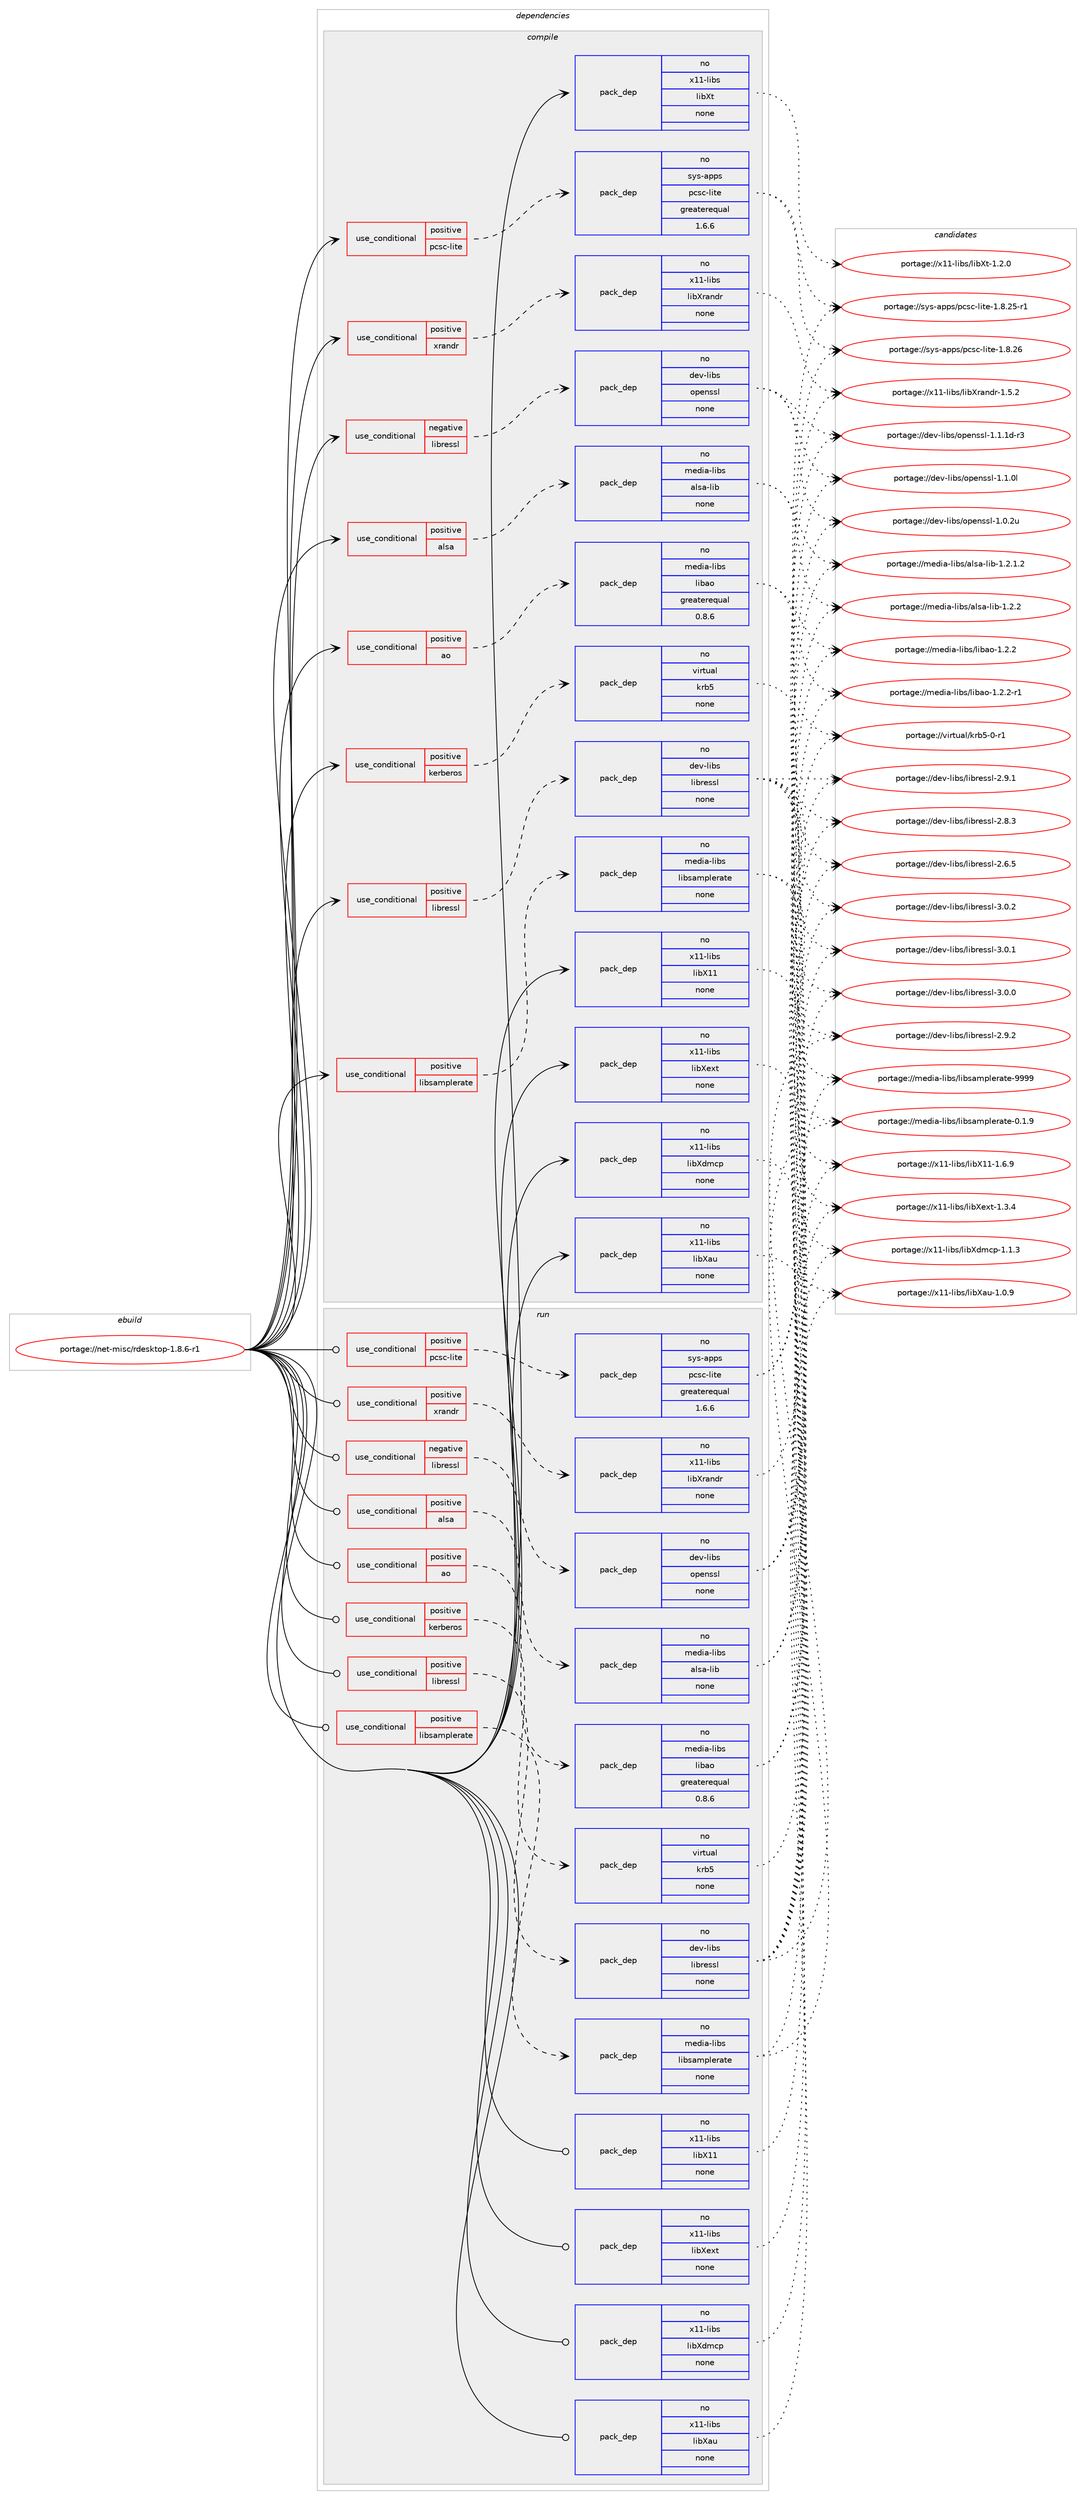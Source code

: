 digraph prolog {

# *************
# Graph options
# *************

newrank=true;
concentrate=true;
compound=true;
graph [rankdir=LR,fontname=Helvetica,fontsize=10,ranksep=1.5];#, ranksep=2.5, nodesep=0.2];
edge  [arrowhead=vee];
node  [fontname=Helvetica,fontsize=10];

# **********
# The ebuild
# **********

subgraph cluster_leftcol {
color=gray;
rank=same;
label=<<i>ebuild</i>>;
id [label="portage://net-misc/rdesktop-1.8.6-r1", color=red, width=4, href="../net-misc/rdesktop-1.8.6-r1.svg"];
}

# ****************
# The dependencies
# ****************

subgraph cluster_midcol {
color=gray;
label=<<i>dependencies</i>>;
subgraph cluster_compile {
fillcolor="#eeeeee";
style=filled;
label=<<i>compile</i>>;
subgraph cond9656 {
dependency51954 [label=<<TABLE BORDER="0" CELLBORDER="1" CELLSPACING="0" CELLPADDING="4"><TR><TD ROWSPAN="3" CELLPADDING="10">use_conditional</TD></TR><TR><TD>negative</TD></TR><TR><TD>libressl</TD></TR></TABLE>>, shape=none, color=red];
subgraph pack41245 {
dependency51955 [label=<<TABLE BORDER="0" CELLBORDER="1" CELLSPACING="0" CELLPADDING="4" WIDTH="220"><TR><TD ROWSPAN="6" CELLPADDING="30">pack_dep</TD></TR><TR><TD WIDTH="110">no</TD></TR><TR><TD>dev-libs</TD></TR><TR><TD>openssl</TD></TR><TR><TD>none</TD></TR><TR><TD></TD></TR></TABLE>>, shape=none, color=blue];
}
dependency51954:e -> dependency51955:w [weight=20,style="dashed",arrowhead="vee"];
}
id:e -> dependency51954:w [weight=20,style="solid",arrowhead="vee"];
subgraph cond9657 {
dependency51956 [label=<<TABLE BORDER="0" CELLBORDER="1" CELLSPACING="0" CELLPADDING="4"><TR><TD ROWSPAN="3" CELLPADDING="10">use_conditional</TD></TR><TR><TD>positive</TD></TR><TR><TD>alsa</TD></TR></TABLE>>, shape=none, color=red];
subgraph pack41246 {
dependency51957 [label=<<TABLE BORDER="0" CELLBORDER="1" CELLSPACING="0" CELLPADDING="4" WIDTH="220"><TR><TD ROWSPAN="6" CELLPADDING="30">pack_dep</TD></TR><TR><TD WIDTH="110">no</TD></TR><TR><TD>media-libs</TD></TR><TR><TD>alsa-lib</TD></TR><TR><TD>none</TD></TR><TR><TD></TD></TR></TABLE>>, shape=none, color=blue];
}
dependency51956:e -> dependency51957:w [weight=20,style="dashed",arrowhead="vee"];
}
id:e -> dependency51956:w [weight=20,style="solid",arrowhead="vee"];
subgraph cond9658 {
dependency51958 [label=<<TABLE BORDER="0" CELLBORDER="1" CELLSPACING="0" CELLPADDING="4"><TR><TD ROWSPAN="3" CELLPADDING="10">use_conditional</TD></TR><TR><TD>positive</TD></TR><TR><TD>ao</TD></TR></TABLE>>, shape=none, color=red];
subgraph pack41247 {
dependency51959 [label=<<TABLE BORDER="0" CELLBORDER="1" CELLSPACING="0" CELLPADDING="4" WIDTH="220"><TR><TD ROWSPAN="6" CELLPADDING="30">pack_dep</TD></TR><TR><TD WIDTH="110">no</TD></TR><TR><TD>media-libs</TD></TR><TR><TD>libao</TD></TR><TR><TD>greaterequal</TD></TR><TR><TD>0.8.6</TD></TR></TABLE>>, shape=none, color=blue];
}
dependency51958:e -> dependency51959:w [weight=20,style="dashed",arrowhead="vee"];
}
id:e -> dependency51958:w [weight=20,style="solid",arrowhead="vee"];
subgraph cond9659 {
dependency51960 [label=<<TABLE BORDER="0" CELLBORDER="1" CELLSPACING="0" CELLPADDING="4"><TR><TD ROWSPAN="3" CELLPADDING="10">use_conditional</TD></TR><TR><TD>positive</TD></TR><TR><TD>kerberos</TD></TR></TABLE>>, shape=none, color=red];
subgraph pack41248 {
dependency51961 [label=<<TABLE BORDER="0" CELLBORDER="1" CELLSPACING="0" CELLPADDING="4" WIDTH="220"><TR><TD ROWSPAN="6" CELLPADDING="30">pack_dep</TD></TR><TR><TD WIDTH="110">no</TD></TR><TR><TD>virtual</TD></TR><TR><TD>krb5</TD></TR><TR><TD>none</TD></TR><TR><TD></TD></TR></TABLE>>, shape=none, color=blue];
}
dependency51960:e -> dependency51961:w [weight=20,style="dashed",arrowhead="vee"];
}
id:e -> dependency51960:w [weight=20,style="solid",arrowhead="vee"];
subgraph cond9660 {
dependency51962 [label=<<TABLE BORDER="0" CELLBORDER="1" CELLSPACING="0" CELLPADDING="4"><TR><TD ROWSPAN="3" CELLPADDING="10">use_conditional</TD></TR><TR><TD>positive</TD></TR><TR><TD>libressl</TD></TR></TABLE>>, shape=none, color=red];
subgraph pack41249 {
dependency51963 [label=<<TABLE BORDER="0" CELLBORDER="1" CELLSPACING="0" CELLPADDING="4" WIDTH="220"><TR><TD ROWSPAN="6" CELLPADDING="30">pack_dep</TD></TR><TR><TD WIDTH="110">no</TD></TR><TR><TD>dev-libs</TD></TR><TR><TD>libressl</TD></TR><TR><TD>none</TD></TR><TR><TD></TD></TR></TABLE>>, shape=none, color=blue];
}
dependency51962:e -> dependency51963:w [weight=20,style="dashed",arrowhead="vee"];
}
id:e -> dependency51962:w [weight=20,style="solid",arrowhead="vee"];
subgraph cond9661 {
dependency51964 [label=<<TABLE BORDER="0" CELLBORDER="1" CELLSPACING="0" CELLPADDING="4"><TR><TD ROWSPAN="3" CELLPADDING="10">use_conditional</TD></TR><TR><TD>positive</TD></TR><TR><TD>libsamplerate</TD></TR></TABLE>>, shape=none, color=red];
subgraph pack41250 {
dependency51965 [label=<<TABLE BORDER="0" CELLBORDER="1" CELLSPACING="0" CELLPADDING="4" WIDTH="220"><TR><TD ROWSPAN="6" CELLPADDING="30">pack_dep</TD></TR><TR><TD WIDTH="110">no</TD></TR><TR><TD>media-libs</TD></TR><TR><TD>libsamplerate</TD></TR><TR><TD>none</TD></TR><TR><TD></TD></TR></TABLE>>, shape=none, color=blue];
}
dependency51964:e -> dependency51965:w [weight=20,style="dashed",arrowhead="vee"];
}
id:e -> dependency51964:w [weight=20,style="solid",arrowhead="vee"];
subgraph cond9662 {
dependency51966 [label=<<TABLE BORDER="0" CELLBORDER="1" CELLSPACING="0" CELLPADDING="4"><TR><TD ROWSPAN="3" CELLPADDING="10">use_conditional</TD></TR><TR><TD>positive</TD></TR><TR><TD>pcsc-lite</TD></TR></TABLE>>, shape=none, color=red];
subgraph pack41251 {
dependency51967 [label=<<TABLE BORDER="0" CELLBORDER="1" CELLSPACING="0" CELLPADDING="4" WIDTH="220"><TR><TD ROWSPAN="6" CELLPADDING="30">pack_dep</TD></TR><TR><TD WIDTH="110">no</TD></TR><TR><TD>sys-apps</TD></TR><TR><TD>pcsc-lite</TD></TR><TR><TD>greaterequal</TD></TR><TR><TD>1.6.6</TD></TR></TABLE>>, shape=none, color=blue];
}
dependency51966:e -> dependency51967:w [weight=20,style="dashed",arrowhead="vee"];
}
id:e -> dependency51966:w [weight=20,style="solid",arrowhead="vee"];
subgraph cond9663 {
dependency51968 [label=<<TABLE BORDER="0" CELLBORDER="1" CELLSPACING="0" CELLPADDING="4"><TR><TD ROWSPAN="3" CELLPADDING="10">use_conditional</TD></TR><TR><TD>positive</TD></TR><TR><TD>xrandr</TD></TR></TABLE>>, shape=none, color=red];
subgraph pack41252 {
dependency51969 [label=<<TABLE BORDER="0" CELLBORDER="1" CELLSPACING="0" CELLPADDING="4" WIDTH="220"><TR><TD ROWSPAN="6" CELLPADDING="30">pack_dep</TD></TR><TR><TD WIDTH="110">no</TD></TR><TR><TD>x11-libs</TD></TR><TR><TD>libXrandr</TD></TR><TR><TD>none</TD></TR><TR><TD></TD></TR></TABLE>>, shape=none, color=blue];
}
dependency51968:e -> dependency51969:w [weight=20,style="dashed",arrowhead="vee"];
}
id:e -> dependency51968:w [weight=20,style="solid",arrowhead="vee"];
subgraph pack41253 {
dependency51970 [label=<<TABLE BORDER="0" CELLBORDER="1" CELLSPACING="0" CELLPADDING="4" WIDTH="220"><TR><TD ROWSPAN="6" CELLPADDING="30">pack_dep</TD></TR><TR><TD WIDTH="110">no</TD></TR><TR><TD>x11-libs</TD></TR><TR><TD>libX11</TD></TR><TR><TD>none</TD></TR><TR><TD></TD></TR></TABLE>>, shape=none, color=blue];
}
id:e -> dependency51970:w [weight=20,style="solid",arrowhead="vee"];
subgraph pack41254 {
dependency51971 [label=<<TABLE BORDER="0" CELLBORDER="1" CELLSPACING="0" CELLPADDING="4" WIDTH="220"><TR><TD ROWSPAN="6" CELLPADDING="30">pack_dep</TD></TR><TR><TD WIDTH="110">no</TD></TR><TR><TD>x11-libs</TD></TR><TR><TD>libXau</TD></TR><TR><TD>none</TD></TR><TR><TD></TD></TR></TABLE>>, shape=none, color=blue];
}
id:e -> dependency51971:w [weight=20,style="solid",arrowhead="vee"];
subgraph pack41255 {
dependency51972 [label=<<TABLE BORDER="0" CELLBORDER="1" CELLSPACING="0" CELLPADDING="4" WIDTH="220"><TR><TD ROWSPAN="6" CELLPADDING="30">pack_dep</TD></TR><TR><TD WIDTH="110">no</TD></TR><TR><TD>x11-libs</TD></TR><TR><TD>libXdmcp</TD></TR><TR><TD>none</TD></TR><TR><TD></TD></TR></TABLE>>, shape=none, color=blue];
}
id:e -> dependency51972:w [weight=20,style="solid",arrowhead="vee"];
subgraph pack41256 {
dependency51973 [label=<<TABLE BORDER="0" CELLBORDER="1" CELLSPACING="0" CELLPADDING="4" WIDTH="220"><TR><TD ROWSPAN="6" CELLPADDING="30">pack_dep</TD></TR><TR><TD WIDTH="110">no</TD></TR><TR><TD>x11-libs</TD></TR><TR><TD>libXext</TD></TR><TR><TD>none</TD></TR><TR><TD></TD></TR></TABLE>>, shape=none, color=blue];
}
id:e -> dependency51973:w [weight=20,style="solid",arrowhead="vee"];
subgraph pack41257 {
dependency51974 [label=<<TABLE BORDER="0" CELLBORDER="1" CELLSPACING="0" CELLPADDING="4" WIDTH="220"><TR><TD ROWSPAN="6" CELLPADDING="30">pack_dep</TD></TR><TR><TD WIDTH="110">no</TD></TR><TR><TD>x11-libs</TD></TR><TR><TD>libXt</TD></TR><TR><TD>none</TD></TR><TR><TD></TD></TR></TABLE>>, shape=none, color=blue];
}
id:e -> dependency51974:w [weight=20,style="solid",arrowhead="vee"];
}
subgraph cluster_compileandrun {
fillcolor="#eeeeee";
style=filled;
label=<<i>compile and run</i>>;
}
subgraph cluster_run {
fillcolor="#eeeeee";
style=filled;
label=<<i>run</i>>;
subgraph cond9664 {
dependency51975 [label=<<TABLE BORDER="0" CELLBORDER="1" CELLSPACING="0" CELLPADDING="4"><TR><TD ROWSPAN="3" CELLPADDING="10">use_conditional</TD></TR><TR><TD>negative</TD></TR><TR><TD>libressl</TD></TR></TABLE>>, shape=none, color=red];
subgraph pack41258 {
dependency51976 [label=<<TABLE BORDER="0" CELLBORDER="1" CELLSPACING="0" CELLPADDING="4" WIDTH="220"><TR><TD ROWSPAN="6" CELLPADDING="30">pack_dep</TD></TR><TR><TD WIDTH="110">no</TD></TR><TR><TD>dev-libs</TD></TR><TR><TD>openssl</TD></TR><TR><TD>none</TD></TR><TR><TD></TD></TR></TABLE>>, shape=none, color=blue];
}
dependency51975:e -> dependency51976:w [weight=20,style="dashed",arrowhead="vee"];
}
id:e -> dependency51975:w [weight=20,style="solid",arrowhead="odot"];
subgraph cond9665 {
dependency51977 [label=<<TABLE BORDER="0" CELLBORDER="1" CELLSPACING="0" CELLPADDING="4"><TR><TD ROWSPAN="3" CELLPADDING="10">use_conditional</TD></TR><TR><TD>positive</TD></TR><TR><TD>alsa</TD></TR></TABLE>>, shape=none, color=red];
subgraph pack41259 {
dependency51978 [label=<<TABLE BORDER="0" CELLBORDER="1" CELLSPACING="0" CELLPADDING="4" WIDTH="220"><TR><TD ROWSPAN="6" CELLPADDING="30">pack_dep</TD></TR><TR><TD WIDTH="110">no</TD></TR><TR><TD>media-libs</TD></TR><TR><TD>alsa-lib</TD></TR><TR><TD>none</TD></TR><TR><TD></TD></TR></TABLE>>, shape=none, color=blue];
}
dependency51977:e -> dependency51978:w [weight=20,style="dashed",arrowhead="vee"];
}
id:e -> dependency51977:w [weight=20,style="solid",arrowhead="odot"];
subgraph cond9666 {
dependency51979 [label=<<TABLE BORDER="0" CELLBORDER="1" CELLSPACING="0" CELLPADDING="4"><TR><TD ROWSPAN="3" CELLPADDING="10">use_conditional</TD></TR><TR><TD>positive</TD></TR><TR><TD>ao</TD></TR></TABLE>>, shape=none, color=red];
subgraph pack41260 {
dependency51980 [label=<<TABLE BORDER="0" CELLBORDER="1" CELLSPACING="0" CELLPADDING="4" WIDTH="220"><TR><TD ROWSPAN="6" CELLPADDING="30">pack_dep</TD></TR><TR><TD WIDTH="110">no</TD></TR><TR><TD>media-libs</TD></TR><TR><TD>libao</TD></TR><TR><TD>greaterequal</TD></TR><TR><TD>0.8.6</TD></TR></TABLE>>, shape=none, color=blue];
}
dependency51979:e -> dependency51980:w [weight=20,style="dashed",arrowhead="vee"];
}
id:e -> dependency51979:w [weight=20,style="solid",arrowhead="odot"];
subgraph cond9667 {
dependency51981 [label=<<TABLE BORDER="0" CELLBORDER="1" CELLSPACING="0" CELLPADDING="4"><TR><TD ROWSPAN="3" CELLPADDING="10">use_conditional</TD></TR><TR><TD>positive</TD></TR><TR><TD>kerberos</TD></TR></TABLE>>, shape=none, color=red];
subgraph pack41261 {
dependency51982 [label=<<TABLE BORDER="0" CELLBORDER="1" CELLSPACING="0" CELLPADDING="4" WIDTH="220"><TR><TD ROWSPAN="6" CELLPADDING="30">pack_dep</TD></TR><TR><TD WIDTH="110">no</TD></TR><TR><TD>virtual</TD></TR><TR><TD>krb5</TD></TR><TR><TD>none</TD></TR><TR><TD></TD></TR></TABLE>>, shape=none, color=blue];
}
dependency51981:e -> dependency51982:w [weight=20,style="dashed",arrowhead="vee"];
}
id:e -> dependency51981:w [weight=20,style="solid",arrowhead="odot"];
subgraph cond9668 {
dependency51983 [label=<<TABLE BORDER="0" CELLBORDER="1" CELLSPACING="0" CELLPADDING="4"><TR><TD ROWSPAN="3" CELLPADDING="10">use_conditional</TD></TR><TR><TD>positive</TD></TR><TR><TD>libressl</TD></TR></TABLE>>, shape=none, color=red];
subgraph pack41262 {
dependency51984 [label=<<TABLE BORDER="0" CELLBORDER="1" CELLSPACING="0" CELLPADDING="4" WIDTH="220"><TR><TD ROWSPAN="6" CELLPADDING="30">pack_dep</TD></TR><TR><TD WIDTH="110">no</TD></TR><TR><TD>dev-libs</TD></TR><TR><TD>libressl</TD></TR><TR><TD>none</TD></TR><TR><TD></TD></TR></TABLE>>, shape=none, color=blue];
}
dependency51983:e -> dependency51984:w [weight=20,style="dashed",arrowhead="vee"];
}
id:e -> dependency51983:w [weight=20,style="solid",arrowhead="odot"];
subgraph cond9669 {
dependency51985 [label=<<TABLE BORDER="0" CELLBORDER="1" CELLSPACING="0" CELLPADDING="4"><TR><TD ROWSPAN="3" CELLPADDING="10">use_conditional</TD></TR><TR><TD>positive</TD></TR><TR><TD>libsamplerate</TD></TR></TABLE>>, shape=none, color=red];
subgraph pack41263 {
dependency51986 [label=<<TABLE BORDER="0" CELLBORDER="1" CELLSPACING="0" CELLPADDING="4" WIDTH="220"><TR><TD ROWSPAN="6" CELLPADDING="30">pack_dep</TD></TR><TR><TD WIDTH="110">no</TD></TR><TR><TD>media-libs</TD></TR><TR><TD>libsamplerate</TD></TR><TR><TD>none</TD></TR><TR><TD></TD></TR></TABLE>>, shape=none, color=blue];
}
dependency51985:e -> dependency51986:w [weight=20,style="dashed",arrowhead="vee"];
}
id:e -> dependency51985:w [weight=20,style="solid",arrowhead="odot"];
subgraph cond9670 {
dependency51987 [label=<<TABLE BORDER="0" CELLBORDER="1" CELLSPACING="0" CELLPADDING="4"><TR><TD ROWSPAN="3" CELLPADDING="10">use_conditional</TD></TR><TR><TD>positive</TD></TR><TR><TD>pcsc-lite</TD></TR></TABLE>>, shape=none, color=red];
subgraph pack41264 {
dependency51988 [label=<<TABLE BORDER="0" CELLBORDER="1" CELLSPACING="0" CELLPADDING="4" WIDTH="220"><TR><TD ROWSPAN="6" CELLPADDING="30">pack_dep</TD></TR><TR><TD WIDTH="110">no</TD></TR><TR><TD>sys-apps</TD></TR><TR><TD>pcsc-lite</TD></TR><TR><TD>greaterequal</TD></TR><TR><TD>1.6.6</TD></TR></TABLE>>, shape=none, color=blue];
}
dependency51987:e -> dependency51988:w [weight=20,style="dashed",arrowhead="vee"];
}
id:e -> dependency51987:w [weight=20,style="solid",arrowhead="odot"];
subgraph cond9671 {
dependency51989 [label=<<TABLE BORDER="0" CELLBORDER="1" CELLSPACING="0" CELLPADDING="4"><TR><TD ROWSPAN="3" CELLPADDING="10">use_conditional</TD></TR><TR><TD>positive</TD></TR><TR><TD>xrandr</TD></TR></TABLE>>, shape=none, color=red];
subgraph pack41265 {
dependency51990 [label=<<TABLE BORDER="0" CELLBORDER="1" CELLSPACING="0" CELLPADDING="4" WIDTH="220"><TR><TD ROWSPAN="6" CELLPADDING="30">pack_dep</TD></TR><TR><TD WIDTH="110">no</TD></TR><TR><TD>x11-libs</TD></TR><TR><TD>libXrandr</TD></TR><TR><TD>none</TD></TR><TR><TD></TD></TR></TABLE>>, shape=none, color=blue];
}
dependency51989:e -> dependency51990:w [weight=20,style="dashed",arrowhead="vee"];
}
id:e -> dependency51989:w [weight=20,style="solid",arrowhead="odot"];
subgraph pack41266 {
dependency51991 [label=<<TABLE BORDER="0" CELLBORDER="1" CELLSPACING="0" CELLPADDING="4" WIDTH="220"><TR><TD ROWSPAN="6" CELLPADDING="30">pack_dep</TD></TR><TR><TD WIDTH="110">no</TD></TR><TR><TD>x11-libs</TD></TR><TR><TD>libX11</TD></TR><TR><TD>none</TD></TR><TR><TD></TD></TR></TABLE>>, shape=none, color=blue];
}
id:e -> dependency51991:w [weight=20,style="solid",arrowhead="odot"];
subgraph pack41267 {
dependency51992 [label=<<TABLE BORDER="0" CELLBORDER="1" CELLSPACING="0" CELLPADDING="4" WIDTH="220"><TR><TD ROWSPAN="6" CELLPADDING="30">pack_dep</TD></TR><TR><TD WIDTH="110">no</TD></TR><TR><TD>x11-libs</TD></TR><TR><TD>libXau</TD></TR><TR><TD>none</TD></TR><TR><TD></TD></TR></TABLE>>, shape=none, color=blue];
}
id:e -> dependency51992:w [weight=20,style="solid",arrowhead="odot"];
subgraph pack41268 {
dependency51993 [label=<<TABLE BORDER="0" CELLBORDER="1" CELLSPACING="0" CELLPADDING="4" WIDTH="220"><TR><TD ROWSPAN="6" CELLPADDING="30">pack_dep</TD></TR><TR><TD WIDTH="110">no</TD></TR><TR><TD>x11-libs</TD></TR><TR><TD>libXdmcp</TD></TR><TR><TD>none</TD></TR><TR><TD></TD></TR></TABLE>>, shape=none, color=blue];
}
id:e -> dependency51993:w [weight=20,style="solid",arrowhead="odot"];
subgraph pack41269 {
dependency51994 [label=<<TABLE BORDER="0" CELLBORDER="1" CELLSPACING="0" CELLPADDING="4" WIDTH="220"><TR><TD ROWSPAN="6" CELLPADDING="30">pack_dep</TD></TR><TR><TD WIDTH="110">no</TD></TR><TR><TD>x11-libs</TD></TR><TR><TD>libXext</TD></TR><TR><TD>none</TD></TR><TR><TD></TD></TR></TABLE>>, shape=none, color=blue];
}
id:e -> dependency51994:w [weight=20,style="solid",arrowhead="odot"];
}
}

# **************
# The candidates
# **************

subgraph cluster_choices {
rank=same;
color=gray;
label=<<i>candidates</i>>;

subgraph choice41245 {
color=black;
nodesep=1;
choice1001011184510810598115471111121011101151151084549464946491004511451 [label="portage://dev-libs/openssl-1.1.1d-r3", color=red, width=4,href="../dev-libs/openssl-1.1.1d-r3.svg"];
choice100101118451081059811547111112101110115115108454946494648108 [label="portage://dev-libs/openssl-1.1.0l", color=red, width=4,href="../dev-libs/openssl-1.1.0l.svg"];
choice100101118451081059811547111112101110115115108454946484650117 [label="portage://dev-libs/openssl-1.0.2u", color=red, width=4,href="../dev-libs/openssl-1.0.2u.svg"];
dependency51955:e -> choice1001011184510810598115471111121011101151151084549464946491004511451:w [style=dotted,weight="100"];
dependency51955:e -> choice100101118451081059811547111112101110115115108454946494648108:w [style=dotted,weight="100"];
dependency51955:e -> choice100101118451081059811547111112101110115115108454946484650117:w [style=dotted,weight="100"];
}
subgraph choice41246 {
color=black;
nodesep=1;
choice1091011001059745108105981154797108115974510810598454946504650 [label="portage://media-libs/alsa-lib-1.2.2", color=red, width=4,href="../media-libs/alsa-lib-1.2.2.svg"];
choice10910110010597451081059811547971081159745108105984549465046494650 [label="portage://media-libs/alsa-lib-1.2.1.2", color=red, width=4,href="../media-libs/alsa-lib-1.2.1.2.svg"];
dependency51957:e -> choice1091011001059745108105981154797108115974510810598454946504650:w [style=dotted,weight="100"];
dependency51957:e -> choice10910110010597451081059811547971081159745108105984549465046494650:w [style=dotted,weight="100"];
}
subgraph choice41247 {
color=black;
nodesep=1;
choice1091011001059745108105981154710810598971114549465046504511449 [label="portage://media-libs/libao-1.2.2-r1", color=red, width=4,href="../media-libs/libao-1.2.2-r1.svg"];
choice109101100105974510810598115471081059897111454946504650 [label="portage://media-libs/libao-1.2.2", color=red, width=4,href="../media-libs/libao-1.2.2.svg"];
dependency51959:e -> choice1091011001059745108105981154710810598971114549465046504511449:w [style=dotted,weight="100"];
dependency51959:e -> choice109101100105974510810598115471081059897111454946504650:w [style=dotted,weight="100"];
}
subgraph choice41248 {
color=black;
nodesep=1;
choice1181051141161179710847107114985345484511449 [label="portage://virtual/krb5-0-r1", color=red, width=4,href="../virtual/krb5-0-r1.svg"];
dependency51961:e -> choice1181051141161179710847107114985345484511449:w [style=dotted,weight="100"];
}
subgraph choice41249 {
color=black;
nodesep=1;
choice10010111845108105981154710810598114101115115108455146484650 [label="portage://dev-libs/libressl-3.0.2", color=red, width=4,href="../dev-libs/libressl-3.0.2.svg"];
choice10010111845108105981154710810598114101115115108455146484649 [label="portage://dev-libs/libressl-3.0.1", color=red, width=4,href="../dev-libs/libressl-3.0.1.svg"];
choice10010111845108105981154710810598114101115115108455146484648 [label="portage://dev-libs/libressl-3.0.0", color=red, width=4,href="../dev-libs/libressl-3.0.0.svg"];
choice10010111845108105981154710810598114101115115108455046574650 [label="portage://dev-libs/libressl-2.9.2", color=red, width=4,href="../dev-libs/libressl-2.9.2.svg"];
choice10010111845108105981154710810598114101115115108455046574649 [label="portage://dev-libs/libressl-2.9.1", color=red, width=4,href="../dev-libs/libressl-2.9.1.svg"];
choice10010111845108105981154710810598114101115115108455046564651 [label="portage://dev-libs/libressl-2.8.3", color=red, width=4,href="../dev-libs/libressl-2.8.3.svg"];
choice10010111845108105981154710810598114101115115108455046544653 [label="portage://dev-libs/libressl-2.6.5", color=red, width=4,href="../dev-libs/libressl-2.6.5.svg"];
dependency51963:e -> choice10010111845108105981154710810598114101115115108455146484650:w [style=dotted,weight="100"];
dependency51963:e -> choice10010111845108105981154710810598114101115115108455146484649:w [style=dotted,weight="100"];
dependency51963:e -> choice10010111845108105981154710810598114101115115108455146484648:w [style=dotted,weight="100"];
dependency51963:e -> choice10010111845108105981154710810598114101115115108455046574650:w [style=dotted,weight="100"];
dependency51963:e -> choice10010111845108105981154710810598114101115115108455046574649:w [style=dotted,weight="100"];
dependency51963:e -> choice10010111845108105981154710810598114101115115108455046564651:w [style=dotted,weight="100"];
dependency51963:e -> choice10010111845108105981154710810598114101115115108455046544653:w [style=dotted,weight="100"];
}
subgraph choice41250 {
color=black;
nodesep=1;
choice109101100105974510810598115471081059811597109112108101114971161014557575757 [label="portage://media-libs/libsamplerate-9999", color=red, width=4,href="../media-libs/libsamplerate-9999.svg"];
choice10910110010597451081059811547108105981159710911210810111497116101454846494657 [label="portage://media-libs/libsamplerate-0.1.9", color=red, width=4,href="../media-libs/libsamplerate-0.1.9.svg"];
dependency51965:e -> choice109101100105974510810598115471081059811597109112108101114971161014557575757:w [style=dotted,weight="100"];
dependency51965:e -> choice10910110010597451081059811547108105981159710911210810111497116101454846494657:w [style=dotted,weight="100"];
}
subgraph choice41251 {
color=black;
nodesep=1;
choice11512111545971121121154711299115994510810511610145494656465054 [label="portage://sys-apps/pcsc-lite-1.8.26", color=red, width=4,href="../sys-apps/pcsc-lite-1.8.26.svg"];
choice115121115459711211211547112991159945108105116101454946564650534511449 [label="portage://sys-apps/pcsc-lite-1.8.25-r1", color=red, width=4,href="../sys-apps/pcsc-lite-1.8.25-r1.svg"];
dependency51967:e -> choice11512111545971121121154711299115994510810511610145494656465054:w [style=dotted,weight="100"];
dependency51967:e -> choice115121115459711211211547112991159945108105116101454946564650534511449:w [style=dotted,weight="100"];
}
subgraph choice41252 {
color=black;
nodesep=1;
choice1204949451081059811547108105988811497110100114454946534650 [label="portage://x11-libs/libXrandr-1.5.2", color=red, width=4,href="../x11-libs/libXrandr-1.5.2.svg"];
dependency51969:e -> choice1204949451081059811547108105988811497110100114454946534650:w [style=dotted,weight="100"];
}
subgraph choice41253 {
color=black;
nodesep=1;
choice120494945108105981154710810598884949454946544657 [label="portage://x11-libs/libX11-1.6.9", color=red, width=4,href="../x11-libs/libX11-1.6.9.svg"];
dependency51970:e -> choice120494945108105981154710810598884949454946544657:w [style=dotted,weight="100"];
}
subgraph choice41254 {
color=black;
nodesep=1;
choice1204949451081059811547108105988897117454946484657 [label="portage://x11-libs/libXau-1.0.9", color=red, width=4,href="../x11-libs/libXau-1.0.9.svg"];
dependency51971:e -> choice1204949451081059811547108105988897117454946484657:w [style=dotted,weight="100"];
}
subgraph choice41255 {
color=black;
nodesep=1;
choice1204949451081059811547108105988810010999112454946494651 [label="portage://x11-libs/libXdmcp-1.1.3", color=red, width=4,href="../x11-libs/libXdmcp-1.1.3.svg"];
dependency51972:e -> choice1204949451081059811547108105988810010999112454946494651:w [style=dotted,weight="100"];
}
subgraph choice41256 {
color=black;
nodesep=1;
choice12049494510810598115471081059888101120116454946514652 [label="portage://x11-libs/libXext-1.3.4", color=red, width=4,href="../x11-libs/libXext-1.3.4.svg"];
dependency51973:e -> choice12049494510810598115471081059888101120116454946514652:w [style=dotted,weight="100"];
}
subgraph choice41257 {
color=black;
nodesep=1;
choice12049494510810598115471081059888116454946504648 [label="portage://x11-libs/libXt-1.2.0", color=red, width=4,href="../x11-libs/libXt-1.2.0.svg"];
dependency51974:e -> choice12049494510810598115471081059888116454946504648:w [style=dotted,weight="100"];
}
subgraph choice41258 {
color=black;
nodesep=1;
choice1001011184510810598115471111121011101151151084549464946491004511451 [label="portage://dev-libs/openssl-1.1.1d-r3", color=red, width=4,href="../dev-libs/openssl-1.1.1d-r3.svg"];
choice100101118451081059811547111112101110115115108454946494648108 [label="portage://dev-libs/openssl-1.1.0l", color=red, width=4,href="../dev-libs/openssl-1.1.0l.svg"];
choice100101118451081059811547111112101110115115108454946484650117 [label="portage://dev-libs/openssl-1.0.2u", color=red, width=4,href="../dev-libs/openssl-1.0.2u.svg"];
dependency51976:e -> choice1001011184510810598115471111121011101151151084549464946491004511451:w [style=dotted,weight="100"];
dependency51976:e -> choice100101118451081059811547111112101110115115108454946494648108:w [style=dotted,weight="100"];
dependency51976:e -> choice100101118451081059811547111112101110115115108454946484650117:w [style=dotted,weight="100"];
}
subgraph choice41259 {
color=black;
nodesep=1;
choice1091011001059745108105981154797108115974510810598454946504650 [label="portage://media-libs/alsa-lib-1.2.2", color=red, width=4,href="../media-libs/alsa-lib-1.2.2.svg"];
choice10910110010597451081059811547971081159745108105984549465046494650 [label="portage://media-libs/alsa-lib-1.2.1.2", color=red, width=4,href="../media-libs/alsa-lib-1.2.1.2.svg"];
dependency51978:e -> choice1091011001059745108105981154797108115974510810598454946504650:w [style=dotted,weight="100"];
dependency51978:e -> choice10910110010597451081059811547971081159745108105984549465046494650:w [style=dotted,weight="100"];
}
subgraph choice41260 {
color=black;
nodesep=1;
choice1091011001059745108105981154710810598971114549465046504511449 [label="portage://media-libs/libao-1.2.2-r1", color=red, width=4,href="../media-libs/libao-1.2.2-r1.svg"];
choice109101100105974510810598115471081059897111454946504650 [label="portage://media-libs/libao-1.2.2", color=red, width=4,href="../media-libs/libao-1.2.2.svg"];
dependency51980:e -> choice1091011001059745108105981154710810598971114549465046504511449:w [style=dotted,weight="100"];
dependency51980:e -> choice109101100105974510810598115471081059897111454946504650:w [style=dotted,weight="100"];
}
subgraph choice41261 {
color=black;
nodesep=1;
choice1181051141161179710847107114985345484511449 [label="portage://virtual/krb5-0-r1", color=red, width=4,href="../virtual/krb5-0-r1.svg"];
dependency51982:e -> choice1181051141161179710847107114985345484511449:w [style=dotted,weight="100"];
}
subgraph choice41262 {
color=black;
nodesep=1;
choice10010111845108105981154710810598114101115115108455146484650 [label="portage://dev-libs/libressl-3.0.2", color=red, width=4,href="../dev-libs/libressl-3.0.2.svg"];
choice10010111845108105981154710810598114101115115108455146484649 [label="portage://dev-libs/libressl-3.0.1", color=red, width=4,href="../dev-libs/libressl-3.0.1.svg"];
choice10010111845108105981154710810598114101115115108455146484648 [label="portage://dev-libs/libressl-3.0.0", color=red, width=4,href="../dev-libs/libressl-3.0.0.svg"];
choice10010111845108105981154710810598114101115115108455046574650 [label="portage://dev-libs/libressl-2.9.2", color=red, width=4,href="../dev-libs/libressl-2.9.2.svg"];
choice10010111845108105981154710810598114101115115108455046574649 [label="portage://dev-libs/libressl-2.9.1", color=red, width=4,href="../dev-libs/libressl-2.9.1.svg"];
choice10010111845108105981154710810598114101115115108455046564651 [label="portage://dev-libs/libressl-2.8.3", color=red, width=4,href="../dev-libs/libressl-2.8.3.svg"];
choice10010111845108105981154710810598114101115115108455046544653 [label="portage://dev-libs/libressl-2.6.5", color=red, width=4,href="../dev-libs/libressl-2.6.5.svg"];
dependency51984:e -> choice10010111845108105981154710810598114101115115108455146484650:w [style=dotted,weight="100"];
dependency51984:e -> choice10010111845108105981154710810598114101115115108455146484649:w [style=dotted,weight="100"];
dependency51984:e -> choice10010111845108105981154710810598114101115115108455146484648:w [style=dotted,weight="100"];
dependency51984:e -> choice10010111845108105981154710810598114101115115108455046574650:w [style=dotted,weight="100"];
dependency51984:e -> choice10010111845108105981154710810598114101115115108455046574649:w [style=dotted,weight="100"];
dependency51984:e -> choice10010111845108105981154710810598114101115115108455046564651:w [style=dotted,weight="100"];
dependency51984:e -> choice10010111845108105981154710810598114101115115108455046544653:w [style=dotted,weight="100"];
}
subgraph choice41263 {
color=black;
nodesep=1;
choice109101100105974510810598115471081059811597109112108101114971161014557575757 [label="portage://media-libs/libsamplerate-9999", color=red, width=4,href="../media-libs/libsamplerate-9999.svg"];
choice10910110010597451081059811547108105981159710911210810111497116101454846494657 [label="portage://media-libs/libsamplerate-0.1.9", color=red, width=4,href="../media-libs/libsamplerate-0.1.9.svg"];
dependency51986:e -> choice109101100105974510810598115471081059811597109112108101114971161014557575757:w [style=dotted,weight="100"];
dependency51986:e -> choice10910110010597451081059811547108105981159710911210810111497116101454846494657:w [style=dotted,weight="100"];
}
subgraph choice41264 {
color=black;
nodesep=1;
choice11512111545971121121154711299115994510810511610145494656465054 [label="portage://sys-apps/pcsc-lite-1.8.26", color=red, width=4,href="../sys-apps/pcsc-lite-1.8.26.svg"];
choice115121115459711211211547112991159945108105116101454946564650534511449 [label="portage://sys-apps/pcsc-lite-1.8.25-r1", color=red, width=4,href="../sys-apps/pcsc-lite-1.8.25-r1.svg"];
dependency51988:e -> choice11512111545971121121154711299115994510810511610145494656465054:w [style=dotted,weight="100"];
dependency51988:e -> choice115121115459711211211547112991159945108105116101454946564650534511449:w [style=dotted,weight="100"];
}
subgraph choice41265 {
color=black;
nodesep=1;
choice1204949451081059811547108105988811497110100114454946534650 [label="portage://x11-libs/libXrandr-1.5.2", color=red, width=4,href="../x11-libs/libXrandr-1.5.2.svg"];
dependency51990:e -> choice1204949451081059811547108105988811497110100114454946534650:w [style=dotted,weight="100"];
}
subgraph choice41266 {
color=black;
nodesep=1;
choice120494945108105981154710810598884949454946544657 [label="portage://x11-libs/libX11-1.6.9", color=red, width=4,href="../x11-libs/libX11-1.6.9.svg"];
dependency51991:e -> choice120494945108105981154710810598884949454946544657:w [style=dotted,weight="100"];
}
subgraph choice41267 {
color=black;
nodesep=1;
choice1204949451081059811547108105988897117454946484657 [label="portage://x11-libs/libXau-1.0.9", color=red, width=4,href="../x11-libs/libXau-1.0.9.svg"];
dependency51992:e -> choice1204949451081059811547108105988897117454946484657:w [style=dotted,weight="100"];
}
subgraph choice41268 {
color=black;
nodesep=1;
choice1204949451081059811547108105988810010999112454946494651 [label="portage://x11-libs/libXdmcp-1.1.3", color=red, width=4,href="../x11-libs/libXdmcp-1.1.3.svg"];
dependency51993:e -> choice1204949451081059811547108105988810010999112454946494651:w [style=dotted,weight="100"];
}
subgraph choice41269 {
color=black;
nodesep=1;
choice12049494510810598115471081059888101120116454946514652 [label="portage://x11-libs/libXext-1.3.4", color=red, width=4,href="../x11-libs/libXext-1.3.4.svg"];
dependency51994:e -> choice12049494510810598115471081059888101120116454946514652:w [style=dotted,weight="100"];
}
}

}
